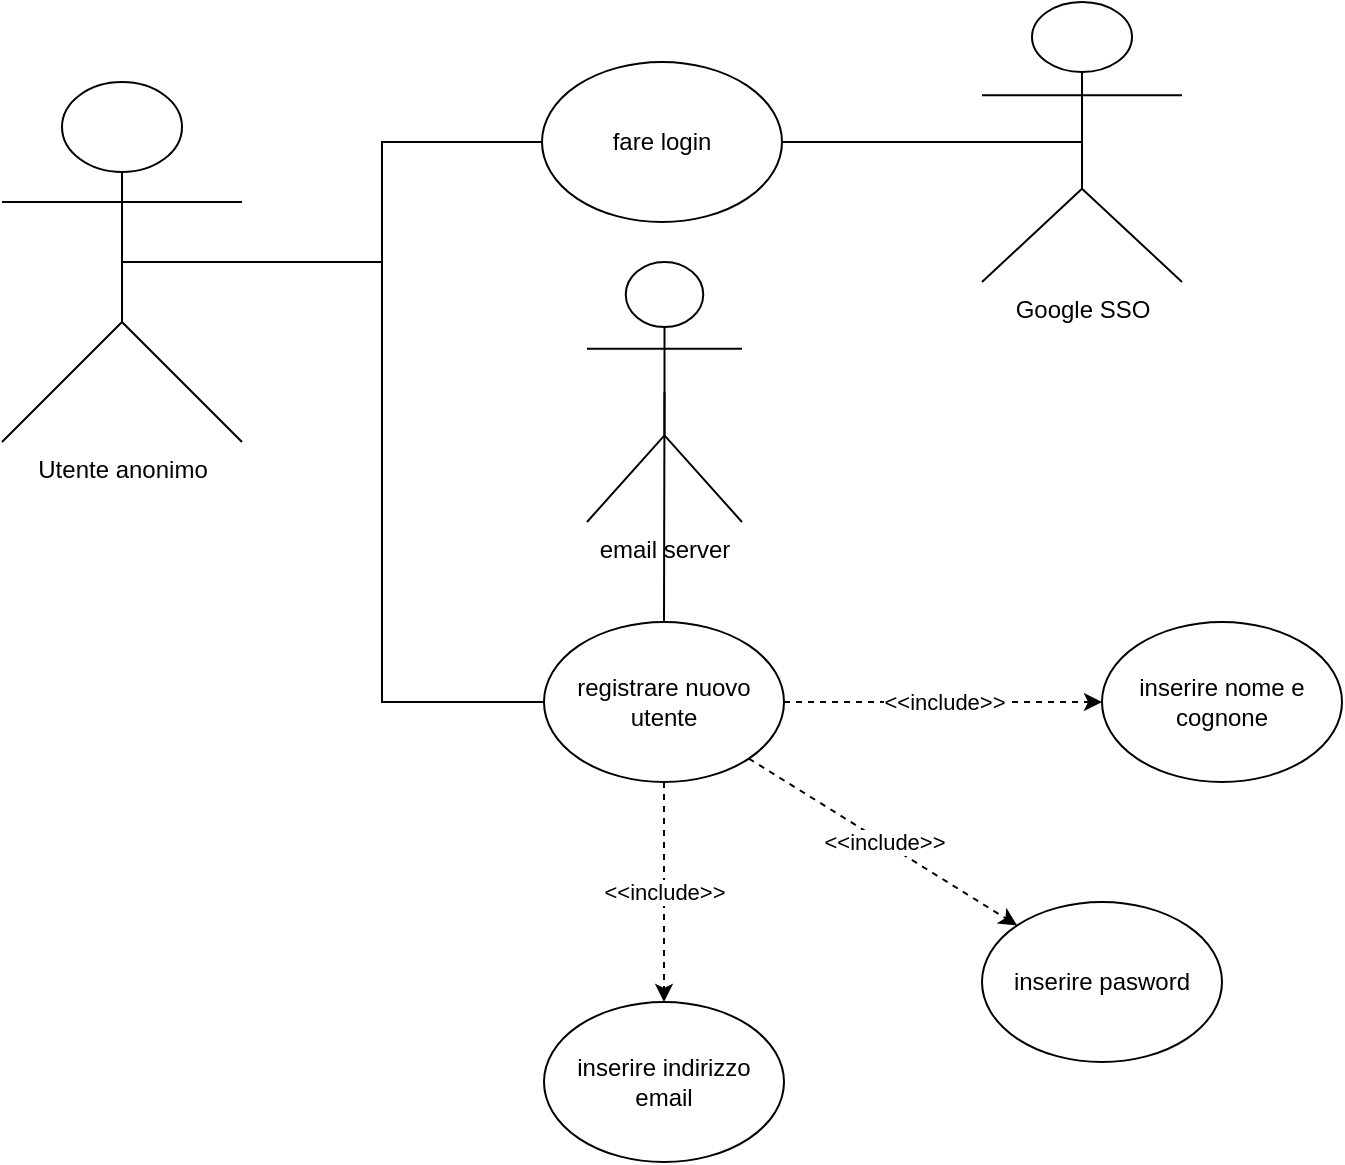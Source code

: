 <mxfile version="24.9.0">
  <diagram id="C5RBs43oDa-KdzZeNtuy" name="Page-1">
    <mxGraphModel dx="792" dy="1137" grid="1" gridSize="10" guides="1" tooltips="1" connect="1" arrows="1" fold="1" page="1" pageScale="1" pageWidth="827" pageHeight="1169" math="0" shadow="0">
      <root>
        <mxCell id="WIyWlLk6GJQsqaUBKTNV-0" />
        <mxCell id="WIyWlLk6GJQsqaUBKTNV-1" parent="WIyWlLk6GJQsqaUBKTNV-0" />
        <mxCell id="pGWejpgu2xMdaJbnqQke-0" value="Utente anonimo" style="shape=umlActor;verticalLabelPosition=bottom;verticalAlign=top;html=1;outlineConnect=0;" vertex="1" parent="WIyWlLk6GJQsqaUBKTNV-1">
          <mxGeometry x="130" y="200" width="120" height="180" as="geometry" />
        </mxCell>
        <mxCell id="pGWejpgu2xMdaJbnqQke-1" value="fare login" style="ellipse;whiteSpace=wrap;html=1;" vertex="1" parent="WIyWlLk6GJQsqaUBKTNV-1">
          <mxGeometry x="400" y="190" width="120" height="80" as="geometry" />
        </mxCell>
        <mxCell id="pGWejpgu2xMdaJbnqQke-2" value="" style="endArrow=none;html=1;rounded=0;exitX=0.5;exitY=0.5;exitDx=0;exitDy=0;exitPerimeter=0;entryX=0;entryY=0.5;entryDx=0;entryDy=0;" edge="1" parent="WIyWlLk6GJQsqaUBKTNV-1" source="pGWejpgu2xMdaJbnqQke-0" target="pGWejpgu2xMdaJbnqQke-1">
          <mxGeometry width="50" height="50" relative="1" as="geometry">
            <mxPoint x="280" y="330" as="sourcePoint" />
            <mxPoint x="330" y="280" as="targetPoint" />
            <Array as="points">
              <mxPoint x="320" y="290" />
              <mxPoint x="320" y="230" />
            </Array>
          </mxGeometry>
        </mxCell>
        <mxCell id="pGWejpgu2xMdaJbnqQke-3" value="Google SSO" style="shape=umlActor;verticalLabelPosition=bottom;verticalAlign=top;html=1;outlineConnect=0;" vertex="1" parent="WIyWlLk6GJQsqaUBKTNV-1">
          <mxGeometry x="620" y="160" width="100" height="140" as="geometry" />
        </mxCell>
        <mxCell id="pGWejpgu2xMdaJbnqQke-4" value="" style="endArrow=none;html=1;rounded=0;exitX=0.5;exitY=0.5;exitDx=0;exitDy=0;exitPerimeter=0;entryX=1;entryY=0.5;entryDx=0;entryDy=0;" edge="1" parent="WIyWlLk6GJQsqaUBKTNV-1" source="pGWejpgu2xMdaJbnqQke-3" target="pGWejpgu2xMdaJbnqQke-1">
          <mxGeometry width="50" height="50" relative="1" as="geometry">
            <mxPoint x="470" y="190" as="sourcePoint" />
            <mxPoint x="520" y="140" as="targetPoint" />
          </mxGeometry>
        </mxCell>
        <mxCell id="pGWejpgu2xMdaJbnqQke-5" value="email server" style="shape=umlActor;verticalLabelPosition=bottom;verticalAlign=top;html=1;outlineConnect=0;" vertex="1" parent="WIyWlLk6GJQsqaUBKTNV-1">
          <mxGeometry x="422.5" y="290" width="77.5" height="130" as="geometry" />
        </mxCell>
        <mxCell id="pGWejpgu2xMdaJbnqQke-6" value="" style="endArrow=none;html=1;rounded=0;exitX=0.5;exitY=0.5;exitDx=0;exitDy=0;exitPerimeter=0;entryX=0;entryY=0.5;entryDx=0;entryDy=0;" edge="1" parent="WIyWlLk6GJQsqaUBKTNV-1" source="pGWejpgu2xMdaJbnqQke-0" target="pGWejpgu2xMdaJbnqQke-7">
          <mxGeometry width="50" height="50" relative="1" as="geometry">
            <mxPoint x="220" y="470" as="sourcePoint" />
            <mxPoint x="400" y="510" as="targetPoint" />
            <Array as="points">
              <mxPoint x="320" y="290" />
              <mxPoint x="320" y="510" />
            </Array>
          </mxGeometry>
        </mxCell>
        <mxCell id="pGWejpgu2xMdaJbnqQke-7" value="registrare nuovo utente" style="ellipse;whiteSpace=wrap;html=1;" vertex="1" parent="WIyWlLk6GJQsqaUBKTNV-1">
          <mxGeometry x="401" y="470" width="120" height="80" as="geometry" />
        </mxCell>
        <mxCell id="pGWejpgu2xMdaJbnqQke-8" value="" style="endArrow=none;html=1;rounded=0;exitX=0.5;exitY=0.5;exitDx=0;exitDy=0;exitPerimeter=0;entryX=0.5;entryY=0;entryDx=0;entryDy=0;" edge="1" parent="WIyWlLk6GJQsqaUBKTNV-1" source="pGWejpgu2xMdaJbnqQke-5" target="pGWejpgu2xMdaJbnqQke-7">
          <mxGeometry width="50" height="50" relative="1" as="geometry">
            <mxPoint x="580" y="460" as="sourcePoint" />
            <mxPoint x="630" y="410" as="targetPoint" />
          </mxGeometry>
        </mxCell>
        <mxCell id="pGWejpgu2xMdaJbnqQke-9" value="&amp;lt;&amp;lt;include&amp;gt;&amp;gt;" style="endArrow=classic;html=1;rounded=0;shadow=0;dashed=1;exitX=1;exitY=0.5;exitDx=0;exitDy=0;" edge="1" parent="WIyWlLk6GJQsqaUBKTNV-1" source="pGWejpgu2xMdaJbnqQke-7">
          <mxGeometry width="50" height="50" relative="1" as="geometry">
            <mxPoint x="521" y="509.5" as="sourcePoint" />
            <mxPoint x="680" y="510" as="targetPoint" />
          </mxGeometry>
        </mxCell>
        <mxCell id="pGWejpgu2xMdaJbnqQke-10" value="inserire nome e cognone" style="ellipse;whiteSpace=wrap;html=1;" vertex="1" parent="WIyWlLk6GJQsqaUBKTNV-1">
          <mxGeometry x="680" y="470" width="120" height="80" as="geometry" />
        </mxCell>
        <mxCell id="pGWejpgu2xMdaJbnqQke-12" value="&amp;lt;&amp;lt;include&amp;gt;&amp;gt;" style="endArrow=classic;html=1;rounded=0;shadow=0;dashed=1;exitX=1;exitY=1;exitDx=0;exitDy=0;entryX=0;entryY=0;entryDx=0;entryDy=0;" edge="1" parent="WIyWlLk6GJQsqaUBKTNV-1" source="pGWejpgu2xMdaJbnqQke-7" target="pGWejpgu2xMdaJbnqQke-13">
          <mxGeometry width="50" height="50" relative="1" as="geometry">
            <mxPoint x="500" y="600" as="sourcePoint" />
            <mxPoint x="659" y="600" as="targetPoint" />
          </mxGeometry>
        </mxCell>
        <mxCell id="pGWejpgu2xMdaJbnqQke-13" value="inserire pasword" style="ellipse;whiteSpace=wrap;html=1;" vertex="1" parent="WIyWlLk6GJQsqaUBKTNV-1">
          <mxGeometry x="620" y="610" width="120" height="80" as="geometry" />
        </mxCell>
        <mxCell id="pGWejpgu2xMdaJbnqQke-14" value="&amp;lt;&amp;lt;include&amp;gt;&amp;gt;" style="endArrow=classic;html=1;rounded=0;shadow=0;dashed=1;exitX=0.5;exitY=1;exitDx=0;exitDy=0;entryX=0.5;entryY=0;entryDx=0;entryDy=0;" edge="1" parent="WIyWlLk6GJQsqaUBKTNV-1" target="pGWejpgu2xMdaJbnqQke-15" source="pGWejpgu2xMdaJbnqQke-7">
          <mxGeometry width="50" height="50" relative="1" as="geometry">
            <mxPoint x="383" y="590" as="sourcePoint" />
            <mxPoint x="539" y="652" as="targetPoint" />
          </mxGeometry>
        </mxCell>
        <mxCell id="pGWejpgu2xMdaJbnqQke-15" value="inserire indirizzo email" style="ellipse;whiteSpace=wrap;html=1;" vertex="1" parent="WIyWlLk6GJQsqaUBKTNV-1">
          <mxGeometry x="401" y="660" width="120" height="80" as="geometry" />
        </mxCell>
      </root>
    </mxGraphModel>
  </diagram>
</mxfile>
